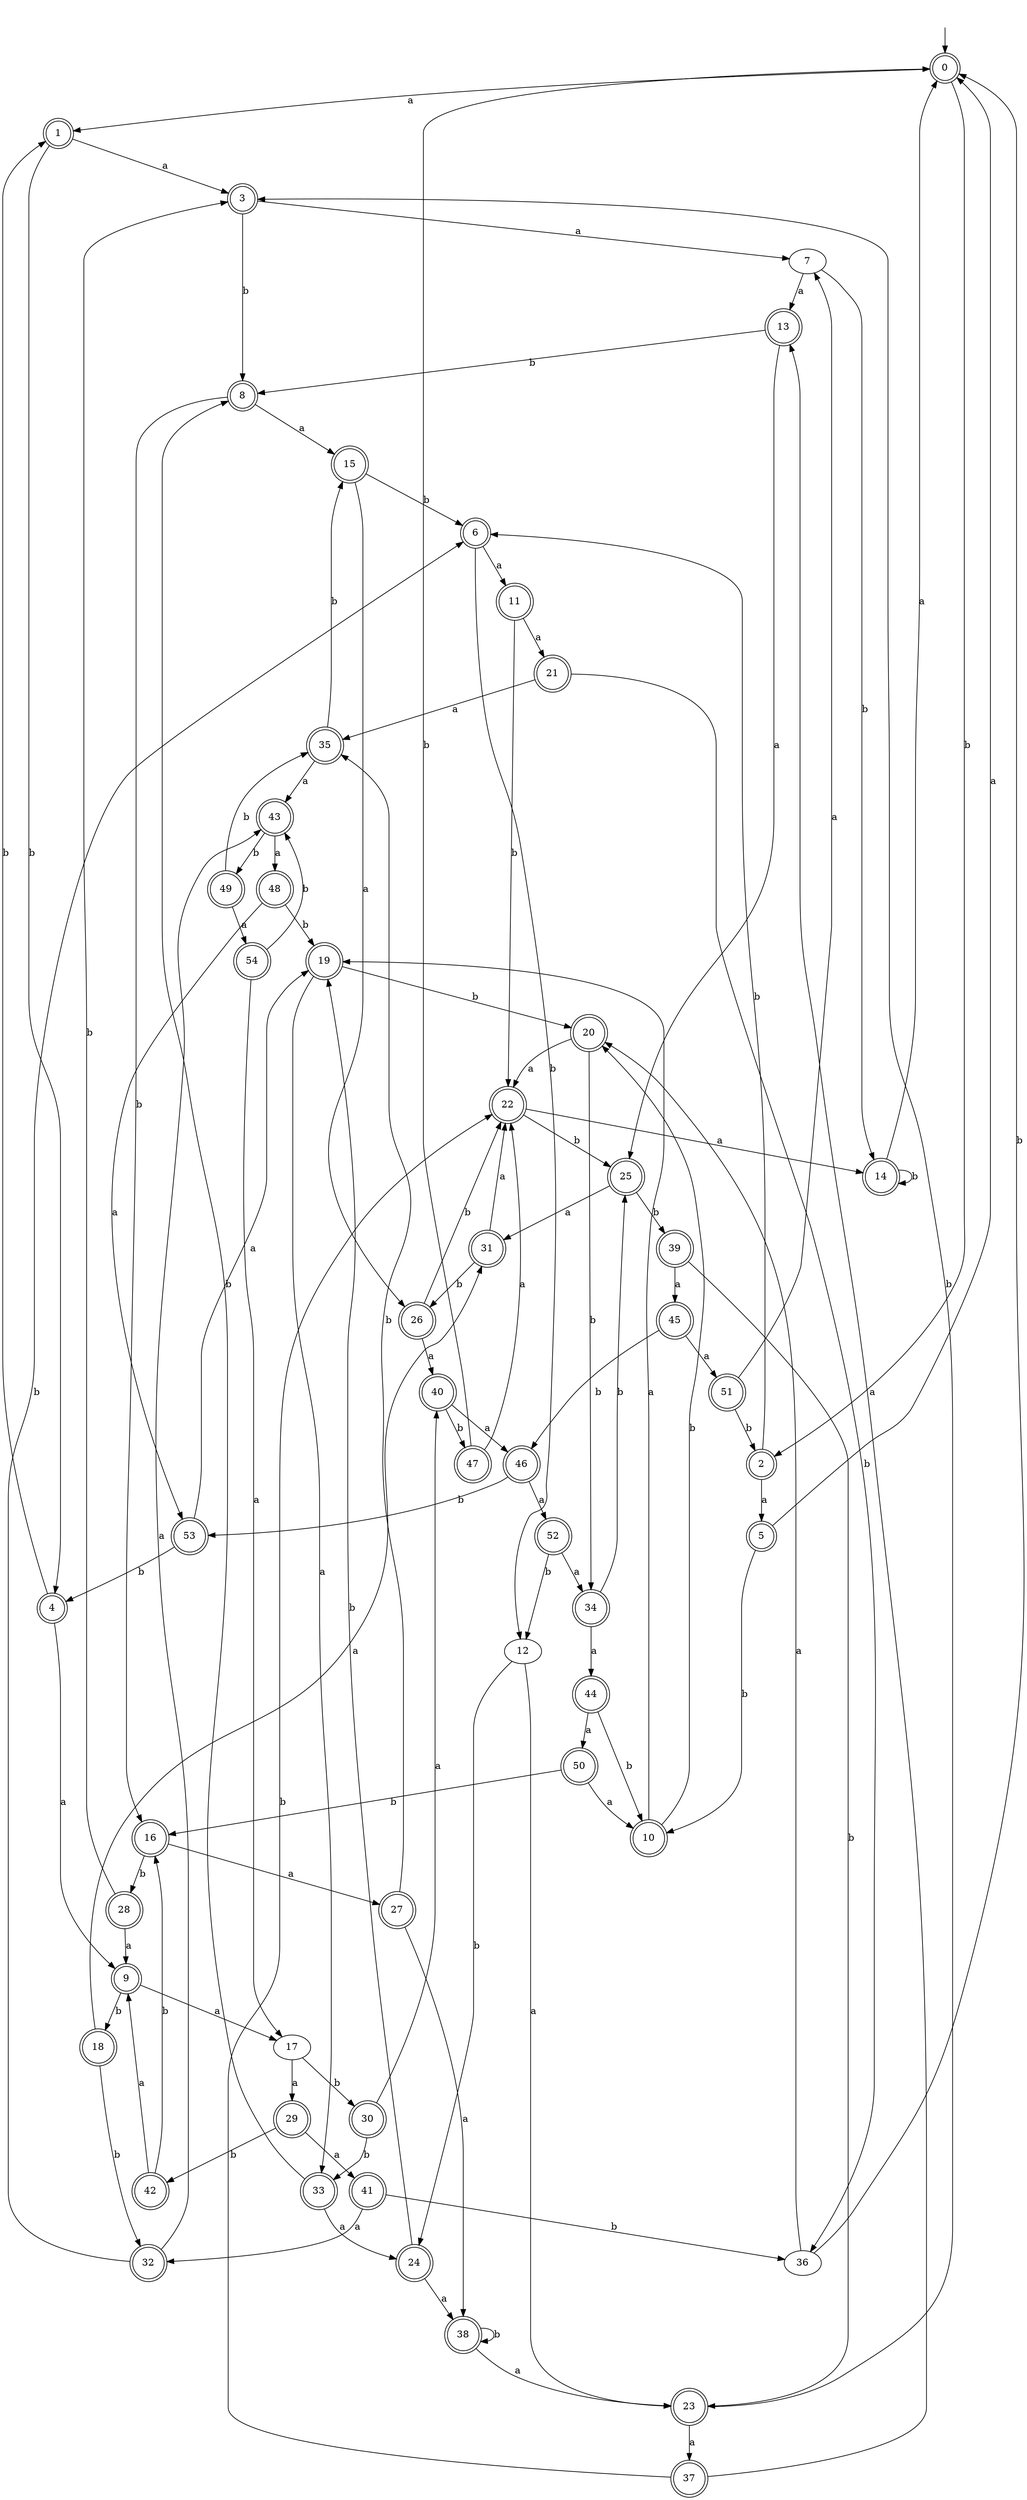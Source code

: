 digraph RandomDFA {
  __start0 [label="", shape=none];
  __start0 -> 0 [label=""];
  0 [shape=circle] [shape=doublecircle]
  0 -> 1 [label="a"]
  0 -> 2 [label="b"]
  1 [shape=doublecircle]
  1 -> 3 [label="a"]
  1 -> 4 [label="b"]
  2 [shape=doublecircle]
  2 -> 5 [label="a"]
  2 -> 6 [label="b"]
  3 [shape=doublecircle]
  3 -> 7 [label="a"]
  3 -> 8 [label="b"]
  4 [shape=doublecircle]
  4 -> 9 [label="a"]
  4 -> 1 [label="b"]
  5 [shape=doublecircle]
  5 -> 0 [label="a"]
  5 -> 10 [label="b"]
  6 [shape=doublecircle]
  6 -> 11 [label="a"]
  6 -> 12 [label="b"]
  7
  7 -> 13 [label="a"]
  7 -> 14 [label="b"]
  8 [shape=doublecircle]
  8 -> 15 [label="a"]
  8 -> 16 [label="b"]
  9 [shape=doublecircle]
  9 -> 17 [label="a"]
  9 -> 18 [label="b"]
  10 [shape=doublecircle]
  10 -> 19 [label="a"]
  10 -> 20 [label="b"]
  11 [shape=doublecircle]
  11 -> 21 [label="a"]
  11 -> 22 [label="b"]
  12
  12 -> 23 [label="a"]
  12 -> 24 [label="b"]
  13 [shape=doublecircle]
  13 -> 25 [label="a"]
  13 -> 8 [label="b"]
  14 [shape=doublecircle]
  14 -> 0 [label="a"]
  14 -> 14 [label="b"]
  15 [shape=doublecircle]
  15 -> 26 [label="a"]
  15 -> 6 [label="b"]
  16 [shape=doublecircle]
  16 -> 27 [label="a"]
  16 -> 28 [label="b"]
  17
  17 -> 29 [label="a"]
  17 -> 30 [label="b"]
  18 [shape=doublecircle]
  18 -> 31 [label="a"]
  18 -> 32 [label="b"]
  19 [shape=doublecircle]
  19 -> 33 [label="a"]
  19 -> 20 [label="b"]
  20 [shape=doublecircle]
  20 -> 22 [label="a"]
  20 -> 34 [label="b"]
  21 [shape=doublecircle]
  21 -> 35 [label="a"]
  21 -> 36 [label="b"]
  22 [shape=doublecircle]
  22 -> 14 [label="a"]
  22 -> 25 [label="b"]
  23 [shape=doublecircle]
  23 -> 37 [label="a"]
  23 -> 3 [label="b"]
  24 [shape=doublecircle]
  24 -> 38 [label="a"]
  24 -> 19 [label="b"]
  25 [shape=doublecircle]
  25 -> 31 [label="a"]
  25 -> 39 [label="b"]
  26 [shape=doublecircle]
  26 -> 40 [label="a"]
  26 -> 22 [label="b"]
  27 [shape=doublecircle]
  27 -> 38 [label="a"]
  27 -> 35 [label="b"]
  28 [shape=doublecircle]
  28 -> 9 [label="a"]
  28 -> 3 [label="b"]
  29 [shape=doublecircle]
  29 -> 41 [label="a"]
  29 -> 42 [label="b"]
  30 [shape=doublecircle]
  30 -> 40 [label="a"]
  30 -> 33 [label="b"]
  31 [shape=doublecircle]
  31 -> 22 [label="a"]
  31 -> 26 [label="b"]
  32 [shape=doublecircle]
  32 -> 43 [label="a"]
  32 -> 6 [label="b"]
  33 [shape=doublecircle]
  33 -> 24 [label="a"]
  33 -> 8 [label="b"]
  34 [shape=doublecircle]
  34 -> 44 [label="a"]
  34 -> 25 [label="b"]
  35 [shape=doublecircle]
  35 -> 43 [label="a"]
  35 -> 15 [label="b"]
  36
  36 -> 20 [label="a"]
  36 -> 0 [label="b"]
  37 [shape=doublecircle]
  37 -> 13 [label="a"]
  37 -> 22 [label="b"]
  38 [shape=doublecircle]
  38 -> 23 [label="a"]
  38 -> 38 [label="b"]
  39 [shape=doublecircle]
  39 -> 45 [label="a"]
  39 -> 23 [label="b"]
  40 [shape=doublecircle]
  40 -> 46 [label="a"]
  40 -> 47 [label="b"]
  41 [shape=doublecircle]
  41 -> 32 [label="a"]
  41 -> 36 [label="b"]
  42 [shape=doublecircle]
  42 -> 9 [label="a"]
  42 -> 16 [label="b"]
  43 [shape=doublecircle]
  43 -> 48 [label="a"]
  43 -> 49 [label="b"]
  44 [shape=doublecircle]
  44 -> 50 [label="a"]
  44 -> 10 [label="b"]
  45 [shape=doublecircle]
  45 -> 51 [label="a"]
  45 -> 46 [label="b"]
  46 [shape=doublecircle]
  46 -> 52 [label="a"]
  46 -> 53 [label="b"]
  47 [shape=doublecircle]
  47 -> 22 [label="a"]
  47 -> 0 [label="b"]
  48 [shape=doublecircle]
  48 -> 53 [label="a"]
  48 -> 19 [label="b"]
  49 [shape=doublecircle]
  49 -> 54 [label="a"]
  49 -> 35 [label="b"]
  50 [shape=doublecircle]
  50 -> 10 [label="a"]
  50 -> 16 [label="b"]
  51 [shape=doublecircle]
  51 -> 7 [label="a"]
  51 -> 2 [label="b"]
  52 [shape=doublecircle]
  52 -> 34 [label="a"]
  52 -> 12 [label="b"]
  53 [shape=doublecircle]
  53 -> 19 [label="a"]
  53 -> 4 [label="b"]
  54 [shape=doublecircle]
  54 -> 17 [label="a"]
  54 -> 43 [label="b"]
}
